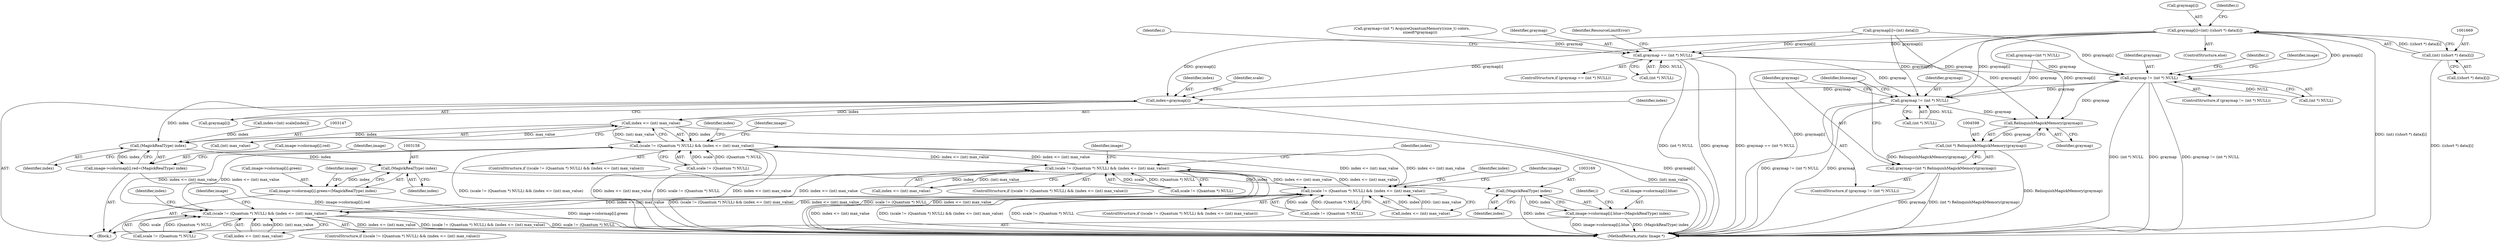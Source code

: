 digraph "0_ImageMagick_5511ef530576ed18fd636baa3bb4eda3d667665d@array" {
"1001664" [label="(Call,graymap[i]=(int) ((short *) data)[i])"];
"1001668" [label="(Call,(int) ((short *) data)[i])"];
"1001631" [label="(Call,graymap == (int *) NULL)"];
"1003097" [label="(Call,graymap != (int *) NULL)"];
"1003114" [label="(Call,index=graymap[i])"];
"1003126" [label="(Call,index <= (int) max_value)"];
"1003120" [label="(Call,(scale != (Quantum *) NULL) && (index <= (int) max_value))"];
"1002961" [label="(Call,(scale != (Quantum *) NULL) && (index <= (int) max_value))"];
"1003014" [label="(Call,(scale != (Quantum *) NULL) && (index <= (int) max_value))"];
"1003067" [label="(Call,(scale != (Quantum *) NULL) && (index <= (int) max_value))"];
"1003146" [label="(Call,(MagickRealType) index)"];
"1003138" [label="(Call,image->colormap[i].red=(MagickRealType) index)"];
"1003157" [label="(Call,(MagickRealType) index)"];
"1003149" [label="(Call,image->colormap[i].green=(MagickRealType) index)"];
"1003168" [label="(Call,(MagickRealType) index)"];
"1003160" [label="(Call,image->colormap[i].blue=(MagickRealType) index)"];
"1004590" [label="(Call,graymap != (int *) NULL)"];
"1004599" [label="(Call,RelinquishMagickMemory(graymap))"];
"1004597" [label="(Call,(int *) RelinquishMagickMemory(graymap))"];
"1004595" [label="(Call,graymap=(int *) RelinquishMagickMemory(graymap))"];
"1001630" [label="(ControlStructure,if (graymap == (int *) NULL))"];
"1003127" [label="(Identifier,index)"];
"1003121" [label="(Call,scale != (Quantum *) NULL)"];
"1003161" [label="(Call,image->colormap[i].blue)"];
"1003098" [label="(Identifier,graymap)"];
"1004600" [label="(Identifier,graymap)"];
"1003168" [label="(Call,(MagickRealType) index)"];
"1001670" [label="(Call,((short *) data)[i])"];
"1003170" [label="(Identifier,index)"];
"1003131" [label="(Call,index=(int) scale[index])"];
"1001664" [label="(Call,graymap[i]=(int) ((short *) data)[i])"];
"1003114" [label="(Call,index=graymap[i])"];
"1003015" [label="(Call,scale != (Quantum *) NULL)"];
"1003138" [label="(Call,image->colormap[i].red=(MagickRealType) index)"];
"1003020" [label="(Call,index <= (int) max_value)"];
"1003036" [label="(Identifier,image)"];
"1000392" [label="(Call,graymap=(int *) NULL)"];
"1003066" [label="(ControlStructure,if ((scale != (Quantum *) NULL) && (index <= (int) max_value)))"];
"1003148" [label="(Identifier,index)"];
"1001631" [label="(Call,graymap == (int *) NULL)"];
"1004644" [label="(MethodReturn,static Image *)"];
"1004589" [label="(ControlStructure,if (graymap != (int *) NULL))"];
"1002961" [label="(Call,(scale != (Quantum *) NULL) && (index <= (int) max_value))"];
"1004596" [label="(Identifier,graymap)"];
"1003150" [label="(Call,image->colormap[i].green)"];
"1001619" [label="(Call,graymap=(int *) AcquireQuantumMemory((size_t) colors,\n              sizeof(*graymap)))"];
"1003153" [label="(Identifier,image)"];
"1003120" [label="(Call,(scale != (Quantum *) NULL) && (index <= (int) max_value))"];
"1001633" [label="(Call,(int *) NULL)"];
"1001632" [label="(Identifier,graymap)"];
"1003104" [label="(Identifier,i)"];
"1003026" [label="(Identifier,index)"];
"1003115" [label="(Identifier,index)"];
"1002983" [label="(Identifier,image)"];
"1003067" [label="(Call,(scale != (Quantum *) NULL) && (index <= (int) max_value))"];
"1001663" [label="(ControlStructure,else)"];
"1002960" [label="(ControlStructure,if ((scale != (Quantum *) NULL) && (index <= (int) max_value)))"];
"1002962" [label="(Call,scale != (Quantum *) NULL)"];
"1003089" [label="(Identifier,image)"];
"1004591" [label="(Identifier,graymap)"];
"1003159" [label="(Identifier,index)"];
"1003142" [label="(Identifier,image)"];
"1003097" [label="(Call,graymap != (int *) NULL)"];
"1004597" [label="(Call,(int *) RelinquishMagickMemory(graymap))"];
"1003119" [label="(ControlStructure,if ((scale != (Quantum *) NULL) && (index <= (int) max_value)))"];
"1003128" [label="(Call,(int) max_value)"];
"1002967" [label="(Call,index <= (int) max_value)"];
"1003122" [label="(Identifier,scale)"];
"1003149" [label="(Call,image->colormap[i].green=(MagickRealType) index)"];
"1001637" [label="(Identifier,ResourceLimitError)"];
"1004590" [label="(Call,graymap != (int *) NULL)"];
"1003126" [label="(Call,index <= (int) max_value)"];
"1001641" [label="(Identifier,i)"];
"1001668" [label="(Call,(int) ((short *) data)[i])"];
"1001665" [label="(Call,graymap[i])"];
"1003174" [label="(Identifier,image)"];
"1004599" [label="(Call,RelinquishMagickMemory(graymap))"];
"1003113" [label="(Block,)"];
"1002973" [label="(Identifier,index)"];
"1003068" [label="(Call,scale != (Quantum *) NULL)"];
"1003096" [label="(ControlStructure,if (graymap != (int *) NULL))"];
"1003164" [label="(Identifier,image)"];
"1004595" [label="(Call,graymap=(int *) RelinquishMagickMemory(graymap))"];
"1003146" [label="(Call,(MagickRealType) index)"];
"1003013" [label="(ControlStructure,if ((scale != (Quantum *) NULL) && (index <= (int) max_value)))"];
"1003139" [label="(Call,image->colormap[i].red)"];
"1001649" [label="(Identifier,i)"];
"1003014" [label="(Call,(scale != (Quantum *) NULL) && (index <= (int) max_value))"];
"1003157" [label="(Call,(MagickRealType) index)"];
"1003160" [label="(Call,image->colormap[i].blue=(MagickRealType) index)"];
"1004592" [label="(Call,(int *) NULL)"];
"1003112" [label="(Identifier,i)"];
"1003073" [label="(Call,index <= (int) max_value)"];
"1003132" [label="(Identifier,index)"];
"1003079" [label="(Identifier,index)"];
"1004603" [label="(Identifier,bluemap)"];
"1001654" [label="(Call,graymap[i]=(int) data[i])"];
"1003099" [label="(Call,(int *) NULL)"];
"1003116" [label="(Call,graymap[i])"];
"1001664" -> "1001663"  [label="AST: "];
"1001664" -> "1001668"  [label="CFG: "];
"1001665" -> "1001664"  [label="AST: "];
"1001668" -> "1001664"  [label="AST: "];
"1001649" -> "1001664"  [label="CFG: "];
"1001664" -> "1004644"  [label="DDG: (int) ((short *) data)[i]"];
"1001664" -> "1004644"  [label="DDG: graymap[i]"];
"1001664" -> "1001631"  [label="DDG: graymap[i]"];
"1001668" -> "1001664"  [label="DDG: ((short *) data)[i]"];
"1001664" -> "1003097"  [label="DDG: graymap[i]"];
"1001664" -> "1003114"  [label="DDG: graymap[i]"];
"1001664" -> "1004590"  [label="DDG: graymap[i]"];
"1001664" -> "1004599"  [label="DDG: graymap[i]"];
"1001668" -> "1001670"  [label="CFG: "];
"1001669" -> "1001668"  [label="AST: "];
"1001670" -> "1001668"  [label="AST: "];
"1001668" -> "1004644"  [label="DDG: ((short *) data)[i]"];
"1001631" -> "1001630"  [label="AST: "];
"1001631" -> "1001633"  [label="CFG: "];
"1001632" -> "1001631"  [label="AST: "];
"1001633" -> "1001631"  [label="AST: "];
"1001637" -> "1001631"  [label="CFG: "];
"1001641" -> "1001631"  [label="CFG: "];
"1001631" -> "1004644"  [label="DDG: graymap == (int *) NULL"];
"1001631" -> "1004644"  [label="DDG: (int *) NULL"];
"1001631" -> "1004644"  [label="DDG: graymap"];
"1001619" -> "1001631"  [label="DDG: graymap"];
"1001654" -> "1001631"  [label="DDG: graymap[i]"];
"1001633" -> "1001631"  [label="DDG: NULL"];
"1001631" -> "1003097"  [label="DDG: graymap"];
"1001631" -> "1004590"  [label="DDG: graymap"];
"1003097" -> "1003096"  [label="AST: "];
"1003097" -> "1003099"  [label="CFG: "];
"1003098" -> "1003097"  [label="AST: "];
"1003099" -> "1003097"  [label="AST: "];
"1003104" -> "1003097"  [label="CFG: "];
"1003174" -> "1003097"  [label="CFG: "];
"1003097" -> "1004644"  [label="DDG: (int *) NULL"];
"1003097" -> "1004644"  [label="DDG: graymap"];
"1003097" -> "1004644"  [label="DDG: graymap != (int *) NULL"];
"1000392" -> "1003097"  [label="DDG: graymap"];
"1001654" -> "1003097"  [label="DDG: graymap[i]"];
"1003099" -> "1003097"  [label="DDG: NULL"];
"1003097" -> "1003114"  [label="DDG: graymap"];
"1003097" -> "1004590"  [label="DDG: graymap"];
"1003097" -> "1004599"  [label="DDG: graymap"];
"1003114" -> "1003113"  [label="AST: "];
"1003114" -> "1003116"  [label="CFG: "];
"1003115" -> "1003114"  [label="AST: "];
"1003116" -> "1003114"  [label="AST: "];
"1003122" -> "1003114"  [label="CFG: "];
"1003114" -> "1004644"  [label="DDG: graymap[i]"];
"1001654" -> "1003114"  [label="DDG: graymap[i]"];
"1003114" -> "1003126"  [label="DDG: index"];
"1003114" -> "1003146"  [label="DDG: index"];
"1003126" -> "1003120"  [label="AST: "];
"1003126" -> "1003128"  [label="CFG: "];
"1003127" -> "1003126"  [label="AST: "];
"1003128" -> "1003126"  [label="AST: "];
"1003120" -> "1003126"  [label="CFG: "];
"1003126" -> "1004644"  [label="DDG: (int) max_value"];
"1003126" -> "1003120"  [label="DDG: index"];
"1003126" -> "1003120"  [label="DDG: (int) max_value"];
"1003128" -> "1003126"  [label="DDG: max_value"];
"1003126" -> "1003146"  [label="DDG: index"];
"1003120" -> "1003119"  [label="AST: "];
"1003120" -> "1003121"  [label="CFG: "];
"1003121" -> "1003120"  [label="AST: "];
"1003132" -> "1003120"  [label="CFG: "];
"1003142" -> "1003120"  [label="CFG: "];
"1003120" -> "1004644"  [label="DDG: scale != (Quantum *) NULL"];
"1003120" -> "1004644"  [label="DDG: (scale != (Quantum *) NULL) && (index <= (int) max_value)"];
"1003120" -> "1004644"  [label="DDG: index <= (int) max_value"];
"1003120" -> "1002961"  [label="DDG: index <= (int) max_value"];
"1003120" -> "1003014"  [label="DDG: index <= (int) max_value"];
"1003120" -> "1003067"  [label="DDG: index <= (int) max_value"];
"1003121" -> "1003120"  [label="DDG: scale"];
"1003121" -> "1003120"  [label="DDG: (Quantum *) NULL"];
"1002961" -> "1003120"  [label="DDG: index <= (int) max_value"];
"1003014" -> "1003120"  [label="DDG: index <= (int) max_value"];
"1003067" -> "1003120"  [label="DDG: index <= (int) max_value"];
"1002961" -> "1002960"  [label="AST: "];
"1002961" -> "1002962"  [label="CFG: "];
"1002961" -> "1002967"  [label="CFG: "];
"1002962" -> "1002961"  [label="AST: "];
"1002967" -> "1002961"  [label="AST: "];
"1002973" -> "1002961"  [label="CFG: "];
"1002983" -> "1002961"  [label="CFG: "];
"1002961" -> "1004644"  [label="DDG: index <= (int) max_value"];
"1002961" -> "1004644"  [label="DDG: (scale != (Quantum *) NULL) && (index <= (int) max_value)"];
"1002961" -> "1004644"  [label="DDG: scale != (Quantum *) NULL"];
"1002962" -> "1002961"  [label="DDG: scale"];
"1002962" -> "1002961"  [label="DDG: (Quantum *) NULL"];
"1002967" -> "1002961"  [label="DDG: index"];
"1002967" -> "1002961"  [label="DDG: (int) max_value"];
"1003014" -> "1002961"  [label="DDG: index <= (int) max_value"];
"1003067" -> "1002961"  [label="DDG: index <= (int) max_value"];
"1002961" -> "1003014"  [label="DDG: index <= (int) max_value"];
"1002961" -> "1003067"  [label="DDG: index <= (int) max_value"];
"1003014" -> "1003013"  [label="AST: "];
"1003014" -> "1003015"  [label="CFG: "];
"1003014" -> "1003020"  [label="CFG: "];
"1003015" -> "1003014"  [label="AST: "];
"1003020" -> "1003014"  [label="AST: "];
"1003026" -> "1003014"  [label="CFG: "];
"1003036" -> "1003014"  [label="CFG: "];
"1003014" -> "1004644"  [label="DDG: index <= (int) max_value"];
"1003014" -> "1004644"  [label="DDG: (scale != (Quantum *) NULL) && (index <= (int) max_value)"];
"1003014" -> "1004644"  [label="DDG: scale != (Quantum *) NULL"];
"1003015" -> "1003014"  [label="DDG: scale"];
"1003015" -> "1003014"  [label="DDG: (Quantum *) NULL"];
"1003020" -> "1003014"  [label="DDG: index"];
"1003020" -> "1003014"  [label="DDG: (int) max_value"];
"1003067" -> "1003014"  [label="DDG: index <= (int) max_value"];
"1003014" -> "1003067"  [label="DDG: index <= (int) max_value"];
"1003067" -> "1003066"  [label="AST: "];
"1003067" -> "1003068"  [label="CFG: "];
"1003067" -> "1003073"  [label="CFG: "];
"1003068" -> "1003067"  [label="AST: "];
"1003073" -> "1003067"  [label="AST: "];
"1003079" -> "1003067"  [label="CFG: "];
"1003089" -> "1003067"  [label="CFG: "];
"1003067" -> "1004644"  [label="DDG: scale != (Quantum *) NULL"];
"1003067" -> "1004644"  [label="DDG: index <= (int) max_value"];
"1003067" -> "1004644"  [label="DDG: (scale != (Quantum *) NULL) && (index <= (int) max_value)"];
"1003068" -> "1003067"  [label="DDG: scale"];
"1003068" -> "1003067"  [label="DDG: (Quantum *) NULL"];
"1003073" -> "1003067"  [label="DDG: index"];
"1003073" -> "1003067"  [label="DDG: (int) max_value"];
"1003146" -> "1003138"  [label="AST: "];
"1003146" -> "1003148"  [label="CFG: "];
"1003147" -> "1003146"  [label="AST: "];
"1003148" -> "1003146"  [label="AST: "];
"1003138" -> "1003146"  [label="CFG: "];
"1003146" -> "1003138"  [label="DDG: index"];
"1003131" -> "1003146"  [label="DDG: index"];
"1003146" -> "1003157"  [label="DDG: index"];
"1003138" -> "1003113"  [label="AST: "];
"1003139" -> "1003138"  [label="AST: "];
"1003153" -> "1003138"  [label="CFG: "];
"1003138" -> "1004644"  [label="DDG: image->colormap[i].red"];
"1003157" -> "1003149"  [label="AST: "];
"1003157" -> "1003159"  [label="CFG: "];
"1003158" -> "1003157"  [label="AST: "];
"1003159" -> "1003157"  [label="AST: "];
"1003149" -> "1003157"  [label="CFG: "];
"1003157" -> "1003149"  [label="DDG: index"];
"1003157" -> "1003168"  [label="DDG: index"];
"1003149" -> "1003113"  [label="AST: "];
"1003150" -> "1003149"  [label="AST: "];
"1003164" -> "1003149"  [label="CFG: "];
"1003149" -> "1004644"  [label="DDG: image->colormap[i].green"];
"1003168" -> "1003160"  [label="AST: "];
"1003168" -> "1003170"  [label="CFG: "];
"1003169" -> "1003168"  [label="AST: "];
"1003170" -> "1003168"  [label="AST: "];
"1003160" -> "1003168"  [label="CFG: "];
"1003168" -> "1004644"  [label="DDG: index"];
"1003168" -> "1003160"  [label="DDG: index"];
"1003160" -> "1003113"  [label="AST: "];
"1003161" -> "1003160"  [label="AST: "];
"1003112" -> "1003160"  [label="CFG: "];
"1003160" -> "1004644"  [label="DDG: (MagickRealType) index"];
"1003160" -> "1004644"  [label="DDG: image->colormap[i].blue"];
"1004590" -> "1004589"  [label="AST: "];
"1004590" -> "1004592"  [label="CFG: "];
"1004591" -> "1004590"  [label="AST: "];
"1004592" -> "1004590"  [label="AST: "];
"1004596" -> "1004590"  [label="CFG: "];
"1004603" -> "1004590"  [label="CFG: "];
"1004590" -> "1004644"  [label="DDG: graymap != (int *) NULL"];
"1004590" -> "1004644"  [label="DDG: graymap"];
"1000392" -> "1004590"  [label="DDG: graymap"];
"1001654" -> "1004590"  [label="DDG: graymap[i]"];
"1004592" -> "1004590"  [label="DDG: NULL"];
"1004590" -> "1004599"  [label="DDG: graymap"];
"1004599" -> "1004597"  [label="AST: "];
"1004599" -> "1004600"  [label="CFG: "];
"1004600" -> "1004599"  [label="AST: "];
"1004597" -> "1004599"  [label="CFG: "];
"1004599" -> "1004597"  [label="DDG: graymap"];
"1001654" -> "1004599"  [label="DDG: graymap[i]"];
"1004597" -> "1004595"  [label="AST: "];
"1004598" -> "1004597"  [label="AST: "];
"1004595" -> "1004597"  [label="CFG: "];
"1004597" -> "1004644"  [label="DDG: RelinquishMagickMemory(graymap)"];
"1004597" -> "1004595"  [label="DDG: RelinquishMagickMemory(graymap)"];
"1004595" -> "1004589"  [label="AST: "];
"1004596" -> "1004595"  [label="AST: "];
"1004603" -> "1004595"  [label="CFG: "];
"1004595" -> "1004644"  [label="DDG: (int *) RelinquishMagickMemory(graymap)"];
"1004595" -> "1004644"  [label="DDG: graymap"];
}
